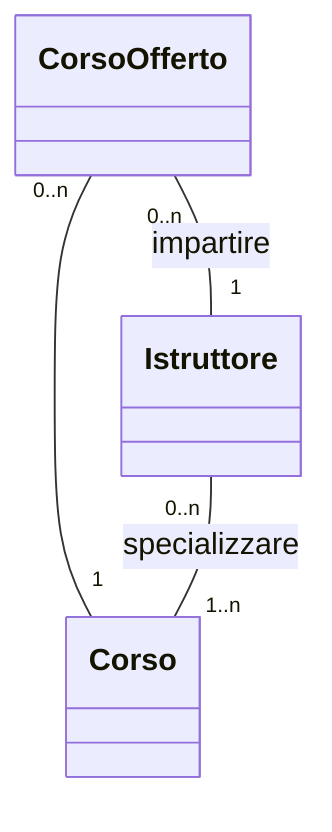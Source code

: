classDiagram
 class CorsoOfferto
 class Corso
 class Istruttore

 CorsoOfferto "0..n" -- "1" Corso
 CorsoOfferto "0..n" -- "1" Istruttore : impartire
 Istruttore "0..n" -- "1..n" Corso: specializzare